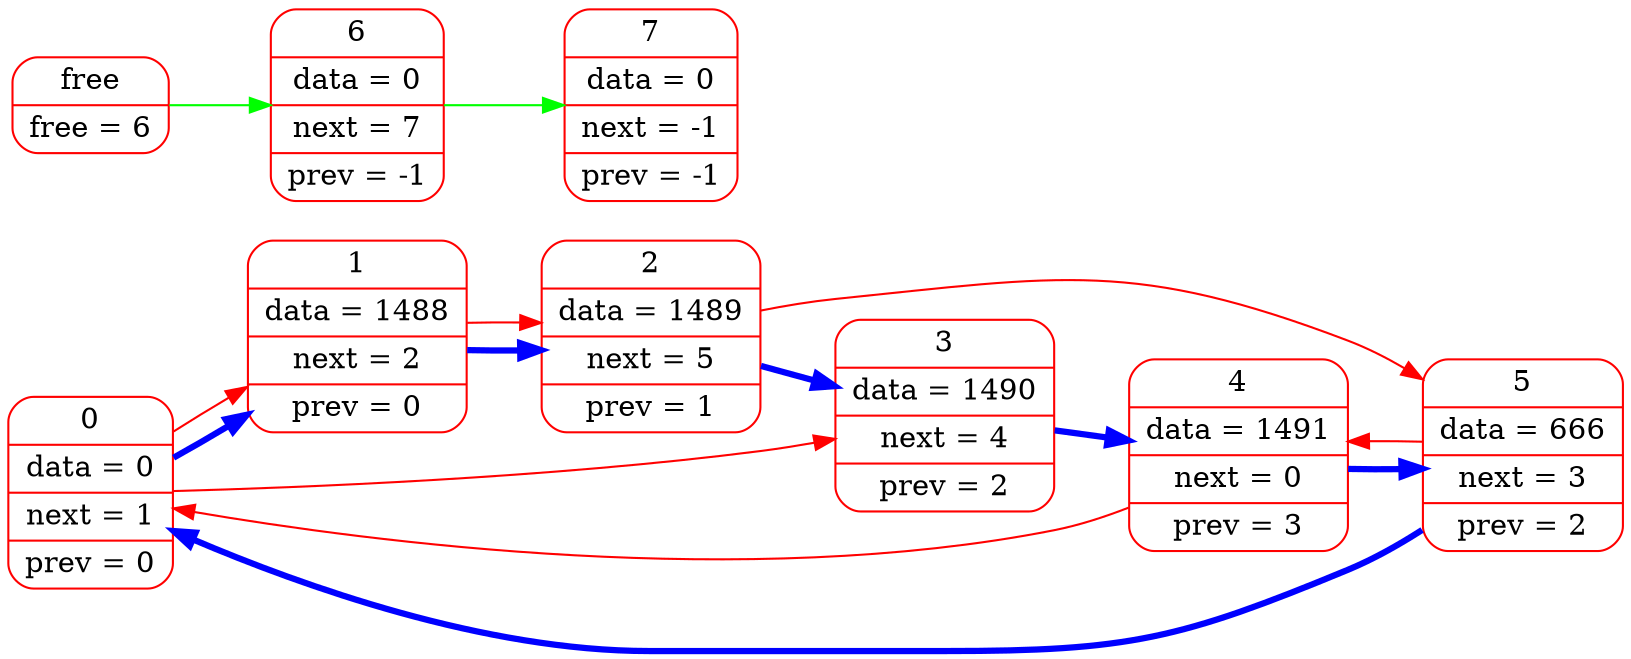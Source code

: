digraph G{
rankdir=LR;
node[color="red",fontsize=14];
edge[color="blue",fontsize=12, penwidth=3];
elem0[shape="Mrecord", label="0 | data = 0 | next = 1 | prev = 0"];
elem1[shape="Mrecord", label="1 | data = 1488 | next = 2 | prev = 0"];
elem2[shape="Mrecord", label="2 | data = 1489 | next = 5 | prev = 1"];
elem3[shape="Mrecord", label="3 | data = 1490 | next = 4 | prev = 2"];
elem4[shape="Mrecord", label="4 | data = 1491 | next = 0 | prev = 3"];
elem5[shape="Mrecord", label="5 | data = 666 | next = 3 | prev = 2"];
elem0->elem1->elem2->elem3->elem4->elem5->elem0;
edge[color="red",fontsize=12, penwidth=1];
elem0->elem1->elem2->elem5->elem4->elem0->elem3;edge[color="green",fontsize=12, penwidth=1];
free[shape="Mrecord", label="free | free = 6"];
elem6[shape="Mrecord", label="6 | data = 0 | next = 7 | prev = -1"];
elem7[shape="Mrecord", label="7 | data = 0 | next = -1 | prev = -1"];
free->elem6->elem7;
}

